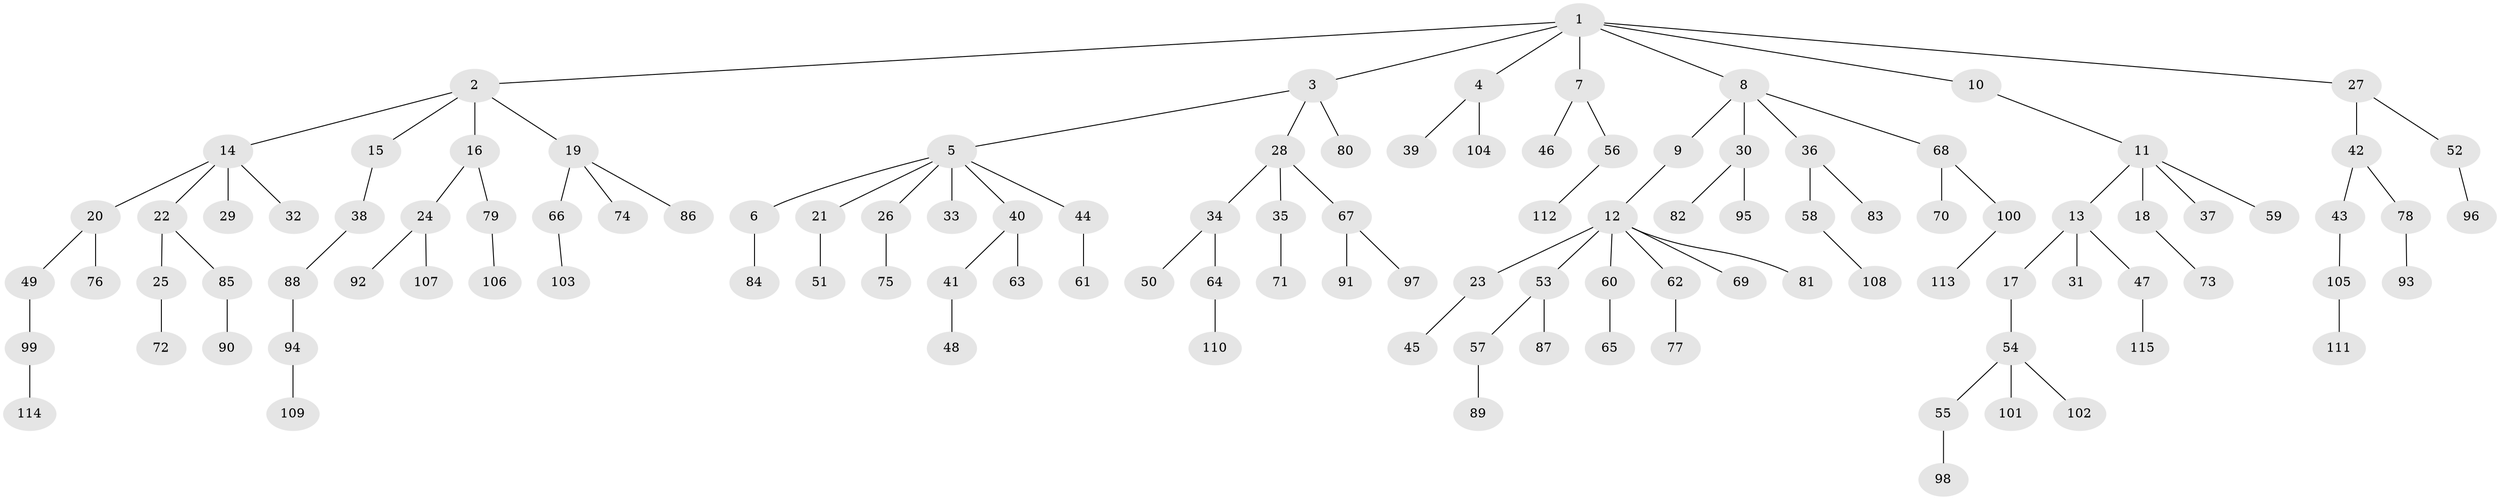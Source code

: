 // Generated by graph-tools (version 1.1) at 2025/36/03/09/25 02:36:34]
// undirected, 115 vertices, 114 edges
graph export_dot {
graph [start="1"]
  node [color=gray90,style=filled];
  1;
  2;
  3;
  4;
  5;
  6;
  7;
  8;
  9;
  10;
  11;
  12;
  13;
  14;
  15;
  16;
  17;
  18;
  19;
  20;
  21;
  22;
  23;
  24;
  25;
  26;
  27;
  28;
  29;
  30;
  31;
  32;
  33;
  34;
  35;
  36;
  37;
  38;
  39;
  40;
  41;
  42;
  43;
  44;
  45;
  46;
  47;
  48;
  49;
  50;
  51;
  52;
  53;
  54;
  55;
  56;
  57;
  58;
  59;
  60;
  61;
  62;
  63;
  64;
  65;
  66;
  67;
  68;
  69;
  70;
  71;
  72;
  73;
  74;
  75;
  76;
  77;
  78;
  79;
  80;
  81;
  82;
  83;
  84;
  85;
  86;
  87;
  88;
  89;
  90;
  91;
  92;
  93;
  94;
  95;
  96;
  97;
  98;
  99;
  100;
  101;
  102;
  103;
  104;
  105;
  106;
  107;
  108;
  109;
  110;
  111;
  112;
  113;
  114;
  115;
  1 -- 2;
  1 -- 3;
  1 -- 4;
  1 -- 7;
  1 -- 8;
  1 -- 10;
  1 -- 27;
  2 -- 14;
  2 -- 15;
  2 -- 16;
  2 -- 19;
  3 -- 5;
  3 -- 28;
  3 -- 80;
  4 -- 39;
  4 -- 104;
  5 -- 6;
  5 -- 21;
  5 -- 26;
  5 -- 33;
  5 -- 40;
  5 -- 44;
  6 -- 84;
  7 -- 46;
  7 -- 56;
  8 -- 9;
  8 -- 30;
  8 -- 36;
  8 -- 68;
  9 -- 12;
  10 -- 11;
  11 -- 13;
  11 -- 18;
  11 -- 37;
  11 -- 59;
  12 -- 23;
  12 -- 53;
  12 -- 60;
  12 -- 62;
  12 -- 69;
  12 -- 81;
  13 -- 17;
  13 -- 31;
  13 -- 47;
  14 -- 20;
  14 -- 22;
  14 -- 29;
  14 -- 32;
  15 -- 38;
  16 -- 24;
  16 -- 79;
  17 -- 54;
  18 -- 73;
  19 -- 66;
  19 -- 74;
  19 -- 86;
  20 -- 49;
  20 -- 76;
  21 -- 51;
  22 -- 25;
  22 -- 85;
  23 -- 45;
  24 -- 92;
  24 -- 107;
  25 -- 72;
  26 -- 75;
  27 -- 42;
  27 -- 52;
  28 -- 34;
  28 -- 35;
  28 -- 67;
  30 -- 82;
  30 -- 95;
  34 -- 50;
  34 -- 64;
  35 -- 71;
  36 -- 58;
  36 -- 83;
  38 -- 88;
  40 -- 41;
  40 -- 63;
  41 -- 48;
  42 -- 43;
  42 -- 78;
  43 -- 105;
  44 -- 61;
  47 -- 115;
  49 -- 99;
  52 -- 96;
  53 -- 57;
  53 -- 87;
  54 -- 55;
  54 -- 101;
  54 -- 102;
  55 -- 98;
  56 -- 112;
  57 -- 89;
  58 -- 108;
  60 -- 65;
  62 -- 77;
  64 -- 110;
  66 -- 103;
  67 -- 91;
  67 -- 97;
  68 -- 70;
  68 -- 100;
  78 -- 93;
  79 -- 106;
  85 -- 90;
  88 -- 94;
  94 -- 109;
  99 -- 114;
  100 -- 113;
  105 -- 111;
}
